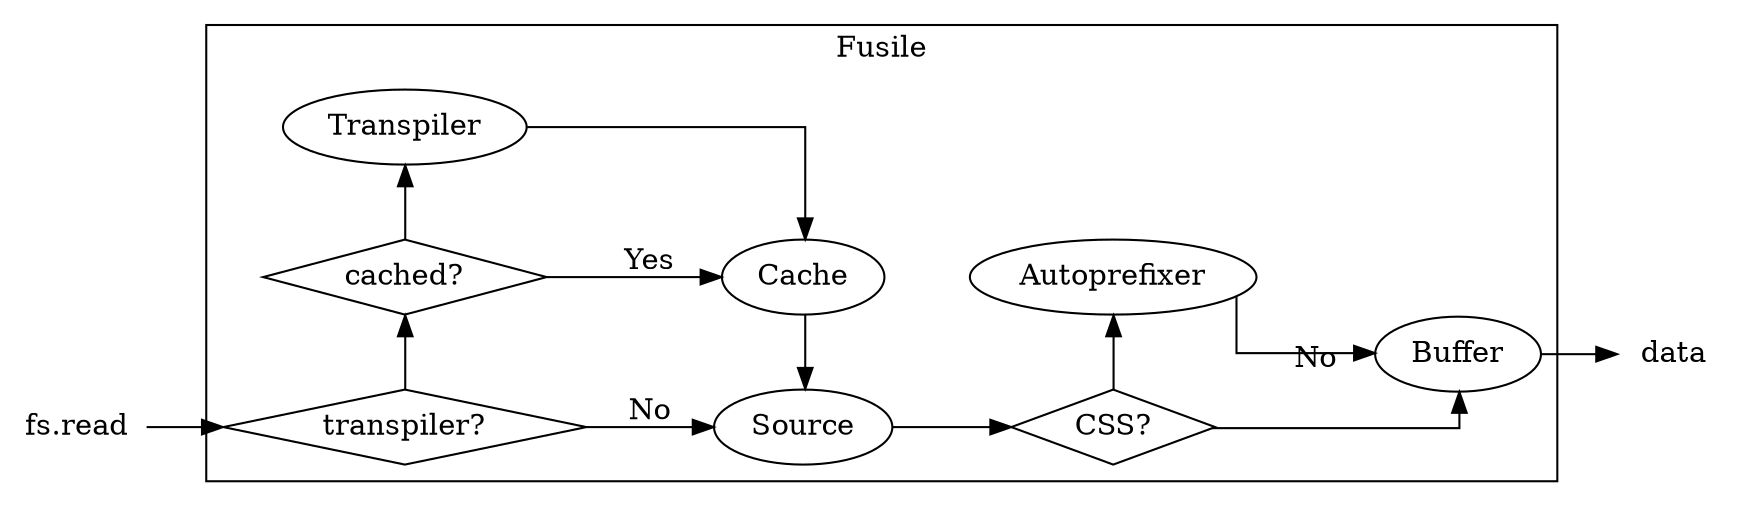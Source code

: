 digraph fusile{
    graph[rankdir=LR];
    splines="ortho";
    stylesheet="fusile.css";

    "fs.read"[shape=plaintext];
    "data"[shape=plaintext];

    subgraph "clusterComponent" {
        label = "Fusile";

        "transpiler?"[shape=diamond];
        "cached?"[shape=diamond];
        "CSS?"[shape=diamond];
        "Transpiler";
        "Cache";
        "Source";
        "Autoprefixer";
        "Buffer";

        {
            rank = same;
            "transpiler?";
            "cached?";
            "Transpiler";
        }

        {
            rank = same;
            "Cache";
            "Source";
        }

        {
            rank = same;
            "Autoprefixer";
            "CSS?";
        }
    }

    "transpiler?" -> "Source"[label="No"];
    "transpiler?" -> "cached?"[label="Yes"];
    "cached?" -> "Transpiler"[label="No"];
    "cached?" -> "Cache"[label="Yes"];
    "Transpiler" -> "Cache";
    "Cache" -> "Source";
    "Source" -> "CSS?";
    "CSS?" -> "Buffer"[label="No"];
    "CSS?" -> "Autoprefixer"[label="Yes"];
    "Autoprefixer" -> "Buffer";
    "Buffer" -> "data";
    "fs.read" -> "transpiler?";

}
